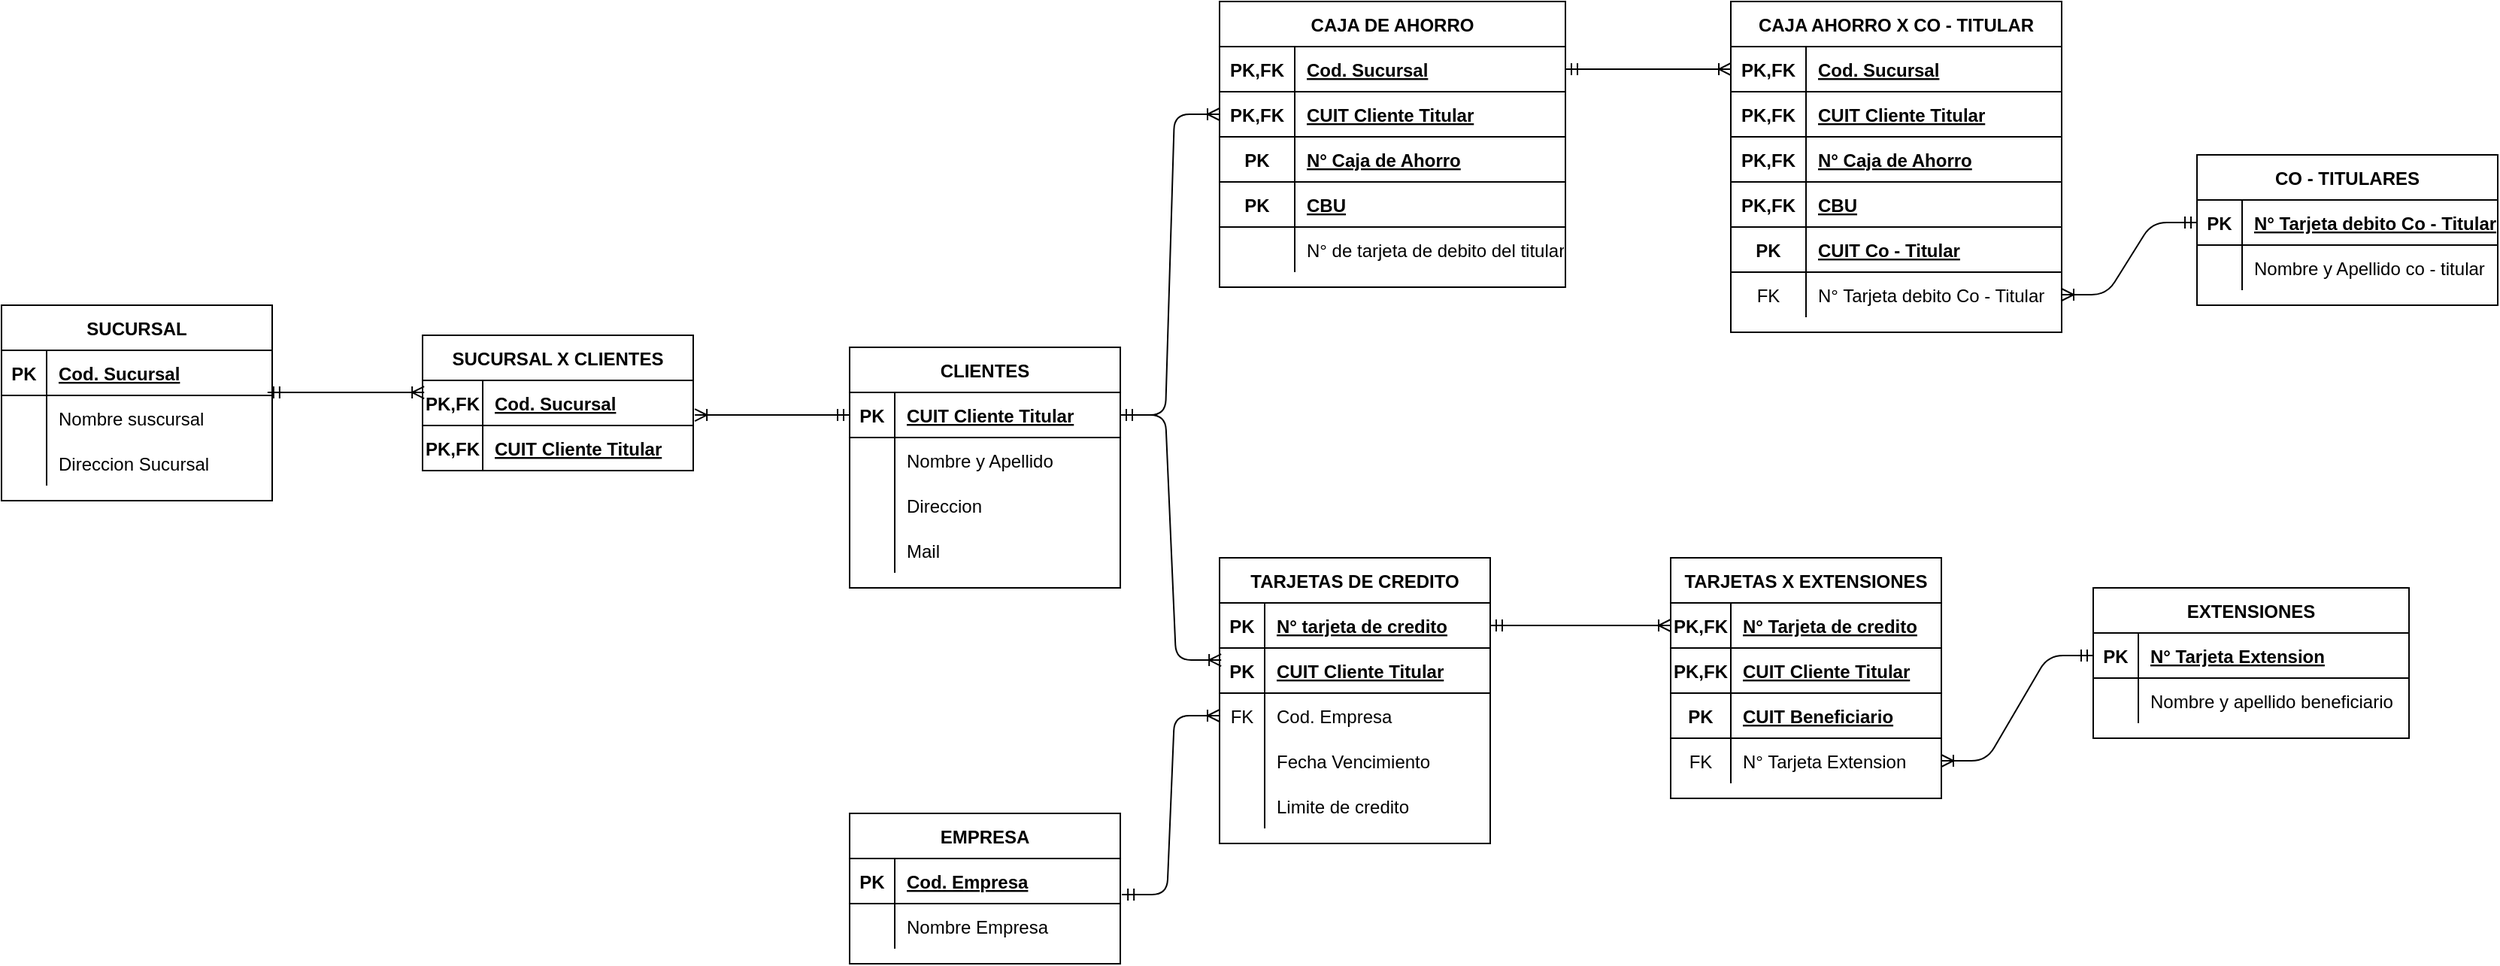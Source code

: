 <mxfile version="14.6.11" type="device"><diagram id="EV-oGZuWBjuvt_11AHQm" name="Page-1"><mxGraphModel dx="2165" dy="820" grid="1" gridSize="10" guides="1" tooltips="1" connect="1" arrows="1" fold="1" page="1" pageScale="1" pageWidth="827" pageHeight="1169" math="0" shadow="0"><root><mxCell id="0"/><mxCell id="1" parent="0"/><mxCell id="aunFWrUsewUqZEyAEipc-52" value="" style="edgeStyle=entityRelationEdgeStyle;fontSize=12;html=1;endArrow=ERoneToMany;startArrow=ERmandOne;exitX=0.983;exitY=-0.067;exitDx=0;exitDy=0;entryX=0.006;entryY=0.267;entryDx=0;entryDy=0;exitPerimeter=0;entryPerimeter=0;" edge="1" parent="1" source="aunFWrUsewUqZEyAEipc-62" target="aunFWrUsewUqZEyAEipc-72"><mxGeometry width="100" height="100" relative="1" as="geometry"><mxPoint x="50" y="441" as="sourcePoint"/><mxPoint x="150" y="441" as="targetPoint"/></mxGeometry></mxCell><mxCell id="aunFWrUsewUqZEyAEipc-58" value="SUCURSAL" style="shape=table;startSize=30;container=1;collapsible=1;childLayout=tableLayout;fixedRows=1;rowLines=0;fontStyle=1;align=center;resizeLast=1;" vertex="1" parent="1"><mxGeometry x="-150" y="382" width="180" height="130" as="geometry"/></mxCell><mxCell id="aunFWrUsewUqZEyAEipc-59" value="" style="shape=partialRectangle;collapsible=0;dropTarget=0;pointerEvents=0;fillColor=none;top=0;left=0;bottom=1;right=0;points=[[0,0.5],[1,0.5]];portConstraint=eastwest;" vertex="1" parent="aunFWrUsewUqZEyAEipc-58"><mxGeometry y="30" width="180" height="30" as="geometry"/></mxCell><mxCell id="aunFWrUsewUqZEyAEipc-60" value="PK" style="shape=partialRectangle;connectable=0;fillColor=none;top=0;left=0;bottom=0;right=0;fontStyle=1;overflow=hidden;" vertex="1" parent="aunFWrUsewUqZEyAEipc-59"><mxGeometry width="30" height="30" as="geometry"/></mxCell><mxCell id="aunFWrUsewUqZEyAEipc-61" value="Cod. Sucursal" style="shape=partialRectangle;connectable=0;fillColor=none;top=0;left=0;bottom=0;right=0;align=left;spacingLeft=6;fontStyle=5;overflow=hidden;" vertex="1" parent="aunFWrUsewUqZEyAEipc-59"><mxGeometry x="30" width="150" height="30" as="geometry"/></mxCell><mxCell id="aunFWrUsewUqZEyAEipc-62" value="" style="shape=partialRectangle;collapsible=0;dropTarget=0;pointerEvents=0;fillColor=none;top=0;left=0;bottom=0;right=0;points=[[0,0.5],[1,0.5]];portConstraint=eastwest;" vertex="1" parent="aunFWrUsewUqZEyAEipc-58"><mxGeometry y="60" width="180" height="30" as="geometry"/></mxCell><mxCell id="aunFWrUsewUqZEyAEipc-63" value="" style="shape=partialRectangle;connectable=0;fillColor=none;top=0;left=0;bottom=0;right=0;editable=1;overflow=hidden;" vertex="1" parent="aunFWrUsewUqZEyAEipc-62"><mxGeometry width="30" height="30" as="geometry"/></mxCell><mxCell id="aunFWrUsewUqZEyAEipc-64" value="Nombre suscursal" style="shape=partialRectangle;connectable=0;fillColor=none;top=0;left=0;bottom=0;right=0;align=left;spacingLeft=6;overflow=hidden;" vertex="1" parent="aunFWrUsewUqZEyAEipc-62"><mxGeometry x="30" width="150" height="30" as="geometry"/></mxCell><mxCell id="aunFWrUsewUqZEyAEipc-65" value="" style="shape=partialRectangle;collapsible=0;dropTarget=0;pointerEvents=0;fillColor=none;top=0;left=0;bottom=0;right=0;points=[[0,0.5],[1,0.5]];portConstraint=eastwest;" vertex="1" parent="aunFWrUsewUqZEyAEipc-58"><mxGeometry y="90" width="180" height="30" as="geometry"/></mxCell><mxCell id="aunFWrUsewUqZEyAEipc-66" value="" style="shape=partialRectangle;connectable=0;fillColor=none;top=0;left=0;bottom=0;right=0;editable=1;overflow=hidden;" vertex="1" parent="aunFWrUsewUqZEyAEipc-65"><mxGeometry width="30" height="30" as="geometry"/></mxCell><mxCell id="aunFWrUsewUqZEyAEipc-67" value="Direccion Sucursal" style="shape=partialRectangle;connectable=0;fillColor=none;top=0;left=0;bottom=0;right=0;align=left;spacingLeft=6;overflow=hidden;" vertex="1" parent="aunFWrUsewUqZEyAEipc-65"><mxGeometry x="30" width="150" height="30" as="geometry"/></mxCell><mxCell id="aunFWrUsewUqZEyAEipc-71" value="SUCURSAL X CLIENTES" style="shape=table;startSize=30;container=1;collapsible=1;childLayout=tableLayout;fixedRows=1;rowLines=0;fontStyle=1;align=center;resizeLast=1;" vertex="1" parent="1"><mxGeometry x="130" y="402" width="180" height="90" as="geometry"/></mxCell><mxCell id="aunFWrUsewUqZEyAEipc-72" value="" style="shape=partialRectangle;collapsible=0;dropTarget=0;pointerEvents=0;fillColor=none;top=0;left=0;bottom=1;right=0;points=[[0,0.5],[1,0.5]];portConstraint=eastwest;" vertex="1" parent="aunFWrUsewUqZEyAEipc-71"><mxGeometry y="30" width="180" height="30" as="geometry"/></mxCell><mxCell id="aunFWrUsewUqZEyAEipc-73" value="PK,FK" style="shape=partialRectangle;connectable=0;fillColor=none;top=0;left=0;bottom=0;right=0;fontStyle=1;overflow=hidden;" vertex="1" parent="aunFWrUsewUqZEyAEipc-72"><mxGeometry width="40" height="30" as="geometry"/></mxCell><mxCell id="aunFWrUsewUqZEyAEipc-74" value="Cod. Sucursal" style="shape=partialRectangle;connectable=0;fillColor=none;top=0;left=0;bottom=0;right=0;align=left;spacingLeft=6;fontStyle=5;overflow=hidden;" vertex="1" parent="aunFWrUsewUqZEyAEipc-72"><mxGeometry x="40" width="140" height="30" as="geometry"/></mxCell><mxCell id="aunFWrUsewUqZEyAEipc-84" value="" style="shape=partialRectangle;collapsible=0;dropTarget=0;pointerEvents=0;fillColor=none;top=0;left=0;bottom=1;right=0;points=[[0,0.5],[1,0.5]];portConstraint=eastwest;" vertex="1" parent="aunFWrUsewUqZEyAEipc-71"><mxGeometry y="60" width="180" height="30" as="geometry"/></mxCell><mxCell id="aunFWrUsewUqZEyAEipc-85" value="PK,FK" style="shape=partialRectangle;connectable=0;fillColor=none;top=0;left=0;bottom=0;right=0;fontStyle=1;overflow=hidden;" vertex="1" parent="aunFWrUsewUqZEyAEipc-84"><mxGeometry width="40" height="30" as="geometry"/></mxCell><mxCell id="aunFWrUsewUqZEyAEipc-86" value="CUIT Cliente Titular" style="shape=partialRectangle;connectable=0;fillColor=none;top=0;left=0;bottom=0;right=0;align=left;spacingLeft=6;fontStyle=5;overflow=hidden;" vertex="1" parent="aunFWrUsewUqZEyAEipc-84"><mxGeometry x="40" width="140" height="30" as="geometry"/></mxCell><mxCell id="aunFWrUsewUqZEyAEipc-87" value="CLIENTES" style="shape=table;startSize=30;container=1;collapsible=1;childLayout=tableLayout;fixedRows=1;rowLines=0;fontStyle=1;align=center;resizeLast=1;" vertex="1" parent="1"><mxGeometry x="414" y="410" width="180" height="160" as="geometry"/></mxCell><mxCell id="aunFWrUsewUqZEyAEipc-88" value="" style="shape=partialRectangle;collapsible=0;dropTarget=0;pointerEvents=0;fillColor=none;top=0;left=0;bottom=1;right=0;points=[[0,0.5],[1,0.5]];portConstraint=eastwest;" vertex="1" parent="aunFWrUsewUqZEyAEipc-87"><mxGeometry y="30" width="180" height="30" as="geometry"/></mxCell><mxCell id="aunFWrUsewUqZEyAEipc-89" value="PK" style="shape=partialRectangle;connectable=0;fillColor=none;top=0;left=0;bottom=0;right=0;fontStyle=1;overflow=hidden;" vertex="1" parent="aunFWrUsewUqZEyAEipc-88"><mxGeometry width="30" height="30" as="geometry"/></mxCell><mxCell id="aunFWrUsewUqZEyAEipc-90" value="CUIT Cliente Titular" style="shape=partialRectangle;connectable=0;fillColor=none;top=0;left=0;bottom=0;right=0;align=left;spacingLeft=6;fontStyle=5;overflow=hidden;" vertex="1" parent="aunFWrUsewUqZEyAEipc-88"><mxGeometry x="30" width="150" height="30" as="geometry"/></mxCell><mxCell id="aunFWrUsewUqZEyAEipc-91" value="" style="shape=partialRectangle;collapsible=0;dropTarget=0;pointerEvents=0;fillColor=none;top=0;left=0;bottom=0;right=0;points=[[0,0.5],[1,0.5]];portConstraint=eastwest;" vertex="1" parent="aunFWrUsewUqZEyAEipc-87"><mxGeometry y="60" width="180" height="30" as="geometry"/></mxCell><mxCell id="aunFWrUsewUqZEyAEipc-92" value="" style="shape=partialRectangle;connectable=0;fillColor=none;top=0;left=0;bottom=0;right=0;editable=1;overflow=hidden;" vertex="1" parent="aunFWrUsewUqZEyAEipc-91"><mxGeometry width="30" height="30" as="geometry"/></mxCell><mxCell id="aunFWrUsewUqZEyAEipc-93" value="Nombre y Apellido" style="shape=partialRectangle;connectable=0;fillColor=none;top=0;left=0;bottom=0;right=0;align=left;spacingLeft=6;overflow=hidden;" vertex="1" parent="aunFWrUsewUqZEyAEipc-91"><mxGeometry x="30" width="150" height="30" as="geometry"/></mxCell><mxCell id="aunFWrUsewUqZEyAEipc-94" value="" style="shape=partialRectangle;collapsible=0;dropTarget=0;pointerEvents=0;fillColor=none;top=0;left=0;bottom=0;right=0;points=[[0,0.5],[1,0.5]];portConstraint=eastwest;" vertex="1" parent="aunFWrUsewUqZEyAEipc-87"><mxGeometry y="90" width="180" height="30" as="geometry"/></mxCell><mxCell id="aunFWrUsewUqZEyAEipc-95" value="" style="shape=partialRectangle;connectable=0;fillColor=none;top=0;left=0;bottom=0;right=0;editable=1;overflow=hidden;" vertex="1" parent="aunFWrUsewUqZEyAEipc-94"><mxGeometry width="30" height="30" as="geometry"/></mxCell><mxCell id="aunFWrUsewUqZEyAEipc-96" value="Direccion" style="shape=partialRectangle;connectable=0;fillColor=none;top=0;left=0;bottom=0;right=0;align=left;spacingLeft=6;overflow=hidden;" vertex="1" parent="aunFWrUsewUqZEyAEipc-94"><mxGeometry x="30" width="150" height="30" as="geometry"/></mxCell><mxCell id="aunFWrUsewUqZEyAEipc-97" value="" style="shape=partialRectangle;collapsible=0;dropTarget=0;pointerEvents=0;fillColor=none;top=0;left=0;bottom=0;right=0;points=[[0,0.5],[1,0.5]];portConstraint=eastwest;" vertex="1" parent="aunFWrUsewUqZEyAEipc-87"><mxGeometry y="120" width="180" height="30" as="geometry"/></mxCell><mxCell id="aunFWrUsewUqZEyAEipc-98" value="" style="shape=partialRectangle;connectable=0;fillColor=none;top=0;left=0;bottom=0;right=0;editable=1;overflow=hidden;" vertex="1" parent="aunFWrUsewUqZEyAEipc-97"><mxGeometry width="30" height="30" as="geometry"/></mxCell><mxCell id="aunFWrUsewUqZEyAEipc-99" value="Mail" style="shape=partialRectangle;connectable=0;fillColor=none;top=0;left=0;bottom=0;right=0;align=left;spacingLeft=6;overflow=hidden;" vertex="1" parent="aunFWrUsewUqZEyAEipc-97"><mxGeometry x="30" width="150" height="30" as="geometry"/></mxCell><mxCell id="aunFWrUsewUqZEyAEipc-101" value="" style="edgeStyle=entityRelationEdgeStyle;fontSize=12;html=1;endArrow=ERoneToMany;startArrow=ERmandOne;exitX=0;exitY=0.5;exitDx=0;exitDy=0;entryX=1.006;entryY=0.767;entryDx=0;entryDy=0;entryPerimeter=0;" edge="1" parent="1" source="aunFWrUsewUqZEyAEipc-88" target="aunFWrUsewUqZEyAEipc-72"><mxGeometry width="100" height="100" relative="1" as="geometry"><mxPoint x="-20" y="570" as="sourcePoint"/><mxPoint x="80" y="470" as="targetPoint"/></mxGeometry></mxCell><mxCell id="aunFWrUsewUqZEyAEipc-102" value="TARJETAS DE CREDITO" style="shape=table;startSize=30;container=1;collapsible=1;childLayout=tableLayout;fixedRows=1;rowLines=0;fontStyle=1;align=center;resizeLast=1;" vertex="1" parent="1"><mxGeometry x="660" y="550" width="180" height="190" as="geometry"/></mxCell><mxCell id="aunFWrUsewUqZEyAEipc-103" value="" style="shape=partialRectangle;collapsible=0;dropTarget=0;pointerEvents=0;fillColor=none;top=0;left=0;bottom=1;right=0;points=[[0,0.5],[1,0.5]];portConstraint=eastwest;" vertex="1" parent="aunFWrUsewUqZEyAEipc-102"><mxGeometry y="30" width="180" height="30" as="geometry"/></mxCell><mxCell id="aunFWrUsewUqZEyAEipc-104" value="PK" style="shape=partialRectangle;connectable=0;fillColor=none;top=0;left=0;bottom=0;right=0;fontStyle=1;overflow=hidden;" vertex="1" parent="aunFWrUsewUqZEyAEipc-103"><mxGeometry width="30" height="30" as="geometry"/></mxCell><mxCell id="aunFWrUsewUqZEyAEipc-105" value="N° tarjeta de credito" style="shape=partialRectangle;connectable=0;fillColor=none;top=0;left=0;bottom=0;right=0;align=left;spacingLeft=6;fontStyle=5;overflow=hidden;" vertex="1" parent="aunFWrUsewUqZEyAEipc-103"><mxGeometry x="30" width="150" height="30" as="geometry"/></mxCell><mxCell id="aunFWrUsewUqZEyAEipc-134" value="" style="shape=partialRectangle;collapsible=0;dropTarget=0;pointerEvents=0;fillColor=none;top=0;left=0;bottom=1;right=0;points=[[0,0.5],[1,0.5]];portConstraint=eastwest;" vertex="1" parent="aunFWrUsewUqZEyAEipc-102"><mxGeometry y="60" width="180" height="30" as="geometry"/></mxCell><mxCell id="aunFWrUsewUqZEyAEipc-135" value="PK" style="shape=partialRectangle;connectable=0;fillColor=none;top=0;left=0;bottom=0;right=0;fontStyle=1;overflow=hidden;" vertex="1" parent="aunFWrUsewUqZEyAEipc-134"><mxGeometry width="30" height="30" as="geometry"/></mxCell><mxCell id="aunFWrUsewUqZEyAEipc-136" value="CUIT Cliente Titular" style="shape=partialRectangle;connectable=0;fillColor=none;top=0;left=0;bottom=0;right=0;align=left;spacingLeft=6;fontStyle=5;overflow=hidden;" vertex="1" parent="aunFWrUsewUqZEyAEipc-134"><mxGeometry x="30" width="150" height="30" as="geometry"/></mxCell><mxCell id="aunFWrUsewUqZEyAEipc-128" value="" style="shape=partialRectangle;collapsible=0;dropTarget=0;pointerEvents=0;fillColor=none;top=0;left=0;bottom=0;right=0;points=[[0,0.5],[1,0.5]];portConstraint=eastwest;" vertex="1" parent="aunFWrUsewUqZEyAEipc-102"><mxGeometry y="90" width="180" height="30" as="geometry"/></mxCell><mxCell id="aunFWrUsewUqZEyAEipc-129" value="FK" style="shape=partialRectangle;connectable=0;fillColor=none;top=0;left=0;bottom=0;right=0;fontStyle=0;overflow=hidden;" vertex="1" parent="aunFWrUsewUqZEyAEipc-128"><mxGeometry width="30" height="30" as="geometry"/></mxCell><mxCell id="aunFWrUsewUqZEyAEipc-130" value="Cod. Empresa" style="shape=partialRectangle;connectable=0;fillColor=none;top=0;left=0;bottom=0;right=0;align=left;spacingLeft=6;fontStyle=0;overflow=hidden;" vertex="1" parent="aunFWrUsewUqZEyAEipc-128"><mxGeometry x="30" width="150" height="30" as="geometry"/></mxCell><mxCell id="aunFWrUsewUqZEyAEipc-106" value="" style="shape=partialRectangle;collapsible=0;dropTarget=0;pointerEvents=0;fillColor=none;top=0;left=0;bottom=0;right=0;points=[[0,0.5],[1,0.5]];portConstraint=eastwest;" vertex="1" parent="aunFWrUsewUqZEyAEipc-102"><mxGeometry y="120" width="180" height="30" as="geometry"/></mxCell><mxCell id="aunFWrUsewUqZEyAEipc-107" value="" style="shape=partialRectangle;connectable=0;fillColor=none;top=0;left=0;bottom=0;right=0;editable=1;overflow=hidden;" vertex="1" parent="aunFWrUsewUqZEyAEipc-106"><mxGeometry width="30" height="30" as="geometry"/></mxCell><mxCell id="aunFWrUsewUqZEyAEipc-108" value="Fecha Vencimiento" style="shape=partialRectangle;connectable=0;fillColor=none;top=0;left=0;bottom=0;right=0;align=left;spacingLeft=6;overflow=hidden;" vertex="1" parent="aunFWrUsewUqZEyAEipc-106"><mxGeometry x="30" width="150" height="30" as="geometry"/></mxCell><mxCell id="aunFWrUsewUqZEyAEipc-109" value="" style="shape=partialRectangle;collapsible=0;dropTarget=0;pointerEvents=0;fillColor=none;top=0;left=0;bottom=0;right=0;points=[[0,0.5],[1,0.5]];portConstraint=eastwest;" vertex="1" parent="aunFWrUsewUqZEyAEipc-102"><mxGeometry y="150" width="180" height="30" as="geometry"/></mxCell><mxCell id="aunFWrUsewUqZEyAEipc-110" value="" style="shape=partialRectangle;connectable=0;fillColor=none;top=0;left=0;bottom=0;right=0;editable=1;overflow=hidden;" vertex="1" parent="aunFWrUsewUqZEyAEipc-109"><mxGeometry width="30" height="30" as="geometry"/></mxCell><mxCell id="aunFWrUsewUqZEyAEipc-111" value="Limite de credito" style="shape=partialRectangle;connectable=0;fillColor=none;top=0;left=0;bottom=0;right=0;align=left;spacingLeft=6;overflow=hidden;" vertex="1" parent="aunFWrUsewUqZEyAEipc-109"><mxGeometry x="30" width="150" height="30" as="geometry"/></mxCell><mxCell id="aunFWrUsewUqZEyAEipc-115" value="EMPRESA" style="shape=table;startSize=30;container=1;collapsible=1;childLayout=tableLayout;fixedRows=1;rowLines=0;fontStyle=1;align=center;resizeLast=1;" vertex="1" parent="1"><mxGeometry x="414" y="720" width="180" height="100" as="geometry"/></mxCell><mxCell id="aunFWrUsewUqZEyAEipc-116" value="" style="shape=partialRectangle;collapsible=0;dropTarget=0;pointerEvents=0;fillColor=none;top=0;left=0;bottom=1;right=0;points=[[0,0.5],[1,0.5]];portConstraint=eastwest;" vertex="1" parent="aunFWrUsewUqZEyAEipc-115"><mxGeometry y="30" width="180" height="30" as="geometry"/></mxCell><mxCell id="aunFWrUsewUqZEyAEipc-117" value="PK" style="shape=partialRectangle;connectable=0;fillColor=none;top=0;left=0;bottom=0;right=0;fontStyle=1;overflow=hidden;" vertex="1" parent="aunFWrUsewUqZEyAEipc-116"><mxGeometry width="30" height="30" as="geometry"/></mxCell><mxCell id="aunFWrUsewUqZEyAEipc-118" value="Cod. Empresa" style="shape=partialRectangle;connectable=0;fillColor=none;top=0;left=0;bottom=0;right=0;align=left;spacingLeft=6;fontStyle=5;overflow=hidden;" vertex="1" parent="aunFWrUsewUqZEyAEipc-116"><mxGeometry x="30" width="150" height="30" as="geometry"/></mxCell><mxCell id="aunFWrUsewUqZEyAEipc-119" value="" style="shape=partialRectangle;collapsible=0;dropTarget=0;pointerEvents=0;fillColor=none;top=0;left=0;bottom=0;right=0;points=[[0,0.5],[1,0.5]];portConstraint=eastwest;" vertex="1" parent="aunFWrUsewUqZEyAEipc-115"><mxGeometry y="60" width="180" height="30" as="geometry"/></mxCell><mxCell id="aunFWrUsewUqZEyAEipc-120" value="" style="shape=partialRectangle;connectable=0;fillColor=none;top=0;left=0;bottom=0;right=0;editable=1;overflow=hidden;" vertex="1" parent="aunFWrUsewUqZEyAEipc-119"><mxGeometry width="30" height="30" as="geometry"/></mxCell><mxCell id="aunFWrUsewUqZEyAEipc-121" value="Nombre Empresa" style="shape=partialRectangle;connectable=0;fillColor=none;top=0;left=0;bottom=0;right=0;align=left;spacingLeft=6;overflow=hidden;" vertex="1" parent="aunFWrUsewUqZEyAEipc-119"><mxGeometry x="30" width="150" height="30" as="geometry"/></mxCell><mxCell id="aunFWrUsewUqZEyAEipc-137" value="" style="edgeStyle=entityRelationEdgeStyle;fontSize=12;html=1;endArrow=ERoneToMany;startArrow=ERmandOne;exitX=1.006;exitY=0.8;exitDx=0;exitDy=0;exitPerimeter=0;entryX=0;entryY=0.5;entryDx=0;entryDy=0;" edge="1" parent="1" source="aunFWrUsewUqZEyAEipc-116" target="aunFWrUsewUqZEyAEipc-128"><mxGeometry width="100" height="100" relative="1" as="geometry"><mxPoint x="290" y="770" as="sourcePoint"/><mxPoint x="390" y="670" as="targetPoint"/></mxGeometry></mxCell><mxCell id="aunFWrUsewUqZEyAEipc-138" value="" style="edgeStyle=entityRelationEdgeStyle;fontSize=12;html=1;endArrow=ERoneToMany;startArrow=ERmandOne;exitX=1;exitY=0.5;exitDx=0;exitDy=0;entryX=0.006;entryY=0.267;entryDx=0;entryDy=0;entryPerimeter=0;" edge="1" parent="1" source="aunFWrUsewUqZEyAEipc-88" target="aunFWrUsewUqZEyAEipc-134"><mxGeometry width="100" height="100" relative="1" as="geometry"><mxPoint x="660" y="530" as="sourcePoint"/><mxPoint x="760" y="430" as="targetPoint"/></mxGeometry></mxCell><mxCell id="aunFWrUsewUqZEyAEipc-139" value="CAJA DE AHORRO" style="shape=table;startSize=30;container=1;collapsible=1;childLayout=tableLayout;fixedRows=1;rowLines=0;fontStyle=1;align=center;resizeLast=1;" vertex="1" parent="1"><mxGeometry x="660" y="180" width="230" height="190" as="geometry"/></mxCell><mxCell id="aunFWrUsewUqZEyAEipc-140" value="" style="shape=partialRectangle;collapsible=0;dropTarget=0;pointerEvents=0;fillColor=none;top=0;left=0;bottom=1;right=0;points=[[0,0.5],[1,0.5]];portConstraint=eastwest;" vertex="1" parent="aunFWrUsewUqZEyAEipc-139"><mxGeometry y="30" width="230" height="30" as="geometry"/></mxCell><mxCell id="aunFWrUsewUqZEyAEipc-141" value="PK,FK" style="shape=partialRectangle;connectable=0;fillColor=none;top=0;left=0;bottom=0;right=0;fontStyle=1;overflow=hidden;" vertex="1" parent="aunFWrUsewUqZEyAEipc-140"><mxGeometry width="50" height="30" as="geometry"/></mxCell><mxCell id="aunFWrUsewUqZEyAEipc-142" value="Cod. Sucursal" style="shape=partialRectangle;connectable=0;fillColor=none;top=0;left=0;bottom=0;right=0;align=left;spacingLeft=6;fontStyle=5;overflow=hidden;" vertex="1" parent="aunFWrUsewUqZEyAEipc-140"><mxGeometry x="50" width="180" height="30" as="geometry"/></mxCell><mxCell id="aunFWrUsewUqZEyAEipc-155" value="" style="shape=partialRectangle;collapsible=0;dropTarget=0;pointerEvents=0;fillColor=none;top=0;left=0;bottom=1;right=0;points=[[0,0.5],[1,0.5]];portConstraint=eastwest;" vertex="1" parent="aunFWrUsewUqZEyAEipc-139"><mxGeometry y="60" width="230" height="30" as="geometry"/></mxCell><mxCell id="aunFWrUsewUqZEyAEipc-156" value="PK,FK" style="shape=partialRectangle;connectable=0;fillColor=none;top=0;left=0;bottom=0;right=0;fontStyle=1;overflow=hidden;" vertex="1" parent="aunFWrUsewUqZEyAEipc-155"><mxGeometry width="50" height="30" as="geometry"/></mxCell><mxCell id="aunFWrUsewUqZEyAEipc-157" value="CUIT Cliente Titular" style="shape=partialRectangle;connectable=0;fillColor=none;top=0;left=0;bottom=0;right=0;align=left;spacingLeft=6;fontStyle=5;overflow=hidden;" vertex="1" parent="aunFWrUsewUqZEyAEipc-155"><mxGeometry x="50" width="180" height="30" as="geometry"/></mxCell><mxCell id="aunFWrUsewUqZEyAEipc-152" value="" style="shape=partialRectangle;collapsible=0;dropTarget=0;pointerEvents=0;fillColor=none;top=0;left=0;bottom=1;right=0;points=[[0,0.5],[1,0.5]];portConstraint=eastwest;" vertex="1" parent="aunFWrUsewUqZEyAEipc-139"><mxGeometry y="90" width="230" height="30" as="geometry"/></mxCell><mxCell id="aunFWrUsewUqZEyAEipc-153" value="PK" style="shape=partialRectangle;connectable=0;fillColor=none;top=0;left=0;bottom=0;right=0;fontStyle=1;overflow=hidden;" vertex="1" parent="aunFWrUsewUqZEyAEipc-152"><mxGeometry width="50" height="30" as="geometry"/></mxCell><mxCell id="aunFWrUsewUqZEyAEipc-154" value="N° Caja de Ahorro" style="shape=partialRectangle;connectable=0;fillColor=none;top=0;left=0;bottom=0;right=0;align=left;spacingLeft=6;fontStyle=5;overflow=hidden;" vertex="1" parent="aunFWrUsewUqZEyAEipc-152"><mxGeometry x="50" width="180" height="30" as="geometry"/></mxCell><mxCell id="aunFWrUsewUqZEyAEipc-158" value="" style="shape=partialRectangle;collapsible=0;dropTarget=0;pointerEvents=0;fillColor=none;top=0;left=0;bottom=1;right=0;points=[[0,0.5],[1,0.5]];portConstraint=eastwest;" vertex="1" parent="aunFWrUsewUqZEyAEipc-139"><mxGeometry y="120" width="230" height="30" as="geometry"/></mxCell><mxCell id="aunFWrUsewUqZEyAEipc-159" value="PK" style="shape=partialRectangle;connectable=0;fillColor=none;top=0;left=0;bottom=0;right=0;fontStyle=1;overflow=hidden;" vertex="1" parent="aunFWrUsewUqZEyAEipc-158"><mxGeometry width="50" height="30" as="geometry"/></mxCell><mxCell id="aunFWrUsewUqZEyAEipc-160" value="CBU" style="shape=partialRectangle;connectable=0;fillColor=none;top=0;left=0;bottom=0;right=0;align=left;spacingLeft=6;fontStyle=5;overflow=hidden;" vertex="1" parent="aunFWrUsewUqZEyAEipc-158"><mxGeometry x="50" width="180" height="30" as="geometry"/></mxCell><mxCell id="aunFWrUsewUqZEyAEipc-143" value="" style="shape=partialRectangle;collapsible=0;dropTarget=0;pointerEvents=0;fillColor=none;top=0;left=0;bottom=0;right=0;points=[[0,0.5],[1,0.5]];portConstraint=eastwest;" vertex="1" parent="aunFWrUsewUqZEyAEipc-139"><mxGeometry y="150" width="230" height="30" as="geometry"/></mxCell><mxCell id="aunFWrUsewUqZEyAEipc-144" value="" style="shape=partialRectangle;connectable=0;fillColor=none;top=0;left=0;bottom=0;right=0;editable=1;overflow=hidden;" vertex="1" parent="aunFWrUsewUqZEyAEipc-143"><mxGeometry width="50" height="30" as="geometry"/></mxCell><mxCell id="aunFWrUsewUqZEyAEipc-145" value="N° de tarjeta de debito del titular" style="shape=partialRectangle;connectable=0;fillColor=none;top=0;left=0;bottom=0;right=0;align=left;spacingLeft=6;overflow=hidden;" vertex="1" parent="aunFWrUsewUqZEyAEipc-143"><mxGeometry x="50" width="180" height="30" as="geometry"/></mxCell><mxCell id="aunFWrUsewUqZEyAEipc-161" value="" style="edgeStyle=entityRelationEdgeStyle;fontSize=12;html=1;endArrow=ERoneToMany;startArrow=ERmandOne;exitX=1;exitY=0.5;exitDx=0;exitDy=0;" edge="1" parent="1" source="aunFWrUsewUqZEyAEipc-88" target="aunFWrUsewUqZEyAEipc-155"><mxGeometry width="100" height="100" relative="1" as="geometry"><mxPoint x="610" y="444" as="sourcePoint"/><mxPoint x="710" y="344" as="targetPoint"/></mxGeometry></mxCell><mxCell id="aunFWrUsewUqZEyAEipc-162" value="TARJETAS X EXTENSIONES" style="shape=table;startSize=30;container=1;collapsible=1;childLayout=tableLayout;fixedRows=1;rowLines=0;fontStyle=1;align=center;resizeLast=1;" vertex="1" parent="1"><mxGeometry x="960" y="550" width="180" height="160" as="geometry"/></mxCell><mxCell id="aunFWrUsewUqZEyAEipc-163" value="" style="shape=partialRectangle;collapsible=0;dropTarget=0;pointerEvents=0;fillColor=none;top=0;left=0;bottom=1;right=0;points=[[0,0.5],[1,0.5]];portConstraint=eastwest;" vertex="1" parent="aunFWrUsewUqZEyAEipc-162"><mxGeometry y="30" width="180" height="30" as="geometry"/></mxCell><mxCell id="aunFWrUsewUqZEyAEipc-164" value="PK,FK" style="shape=partialRectangle;connectable=0;fillColor=none;top=0;left=0;bottom=0;right=0;fontStyle=1;overflow=hidden;" vertex="1" parent="aunFWrUsewUqZEyAEipc-163"><mxGeometry width="40" height="30" as="geometry"/></mxCell><mxCell id="aunFWrUsewUqZEyAEipc-165" value="N° Tarjeta de credito" style="shape=partialRectangle;connectable=0;fillColor=none;top=0;left=0;bottom=0;right=0;align=left;spacingLeft=6;fontStyle=5;overflow=hidden;" vertex="1" parent="aunFWrUsewUqZEyAEipc-163"><mxGeometry x="40" width="140" height="30" as="geometry"/></mxCell><mxCell id="aunFWrUsewUqZEyAEipc-182" value="" style="shape=partialRectangle;collapsible=0;dropTarget=0;pointerEvents=0;fillColor=none;top=0;left=0;bottom=1;right=0;points=[[0,0.5],[1,0.5]];portConstraint=eastwest;" vertex="1" parent="aunFWrUsewUqZEyAEipc-162"><mxGeometry y="60" width="180" height="30" as="geometry"/></mxCell><mxCell id="aunFWrUsewUqZEyAEipc-183" value="PK,FK" style="shape=partialRectangle;connectable=0;fillColor=none;top=0;left=0;bottom=0;right=0;fontStyle=1;overflow=hidden;" vertex="1" parent="aunFWrUsewUqZEyAEipc-182"><mxGeometry width="40" height="30" as="geometry"/></mxCell><mxCell id="aunFWrUsewUqZEyAEipc-184" value="CUIT Cliente Titular" style="shape=partialRectangle;connectable=0;fillColor=none;top=0;left=0;bottom=0;right=0;align=left;spacingLeft=6;fontStyle=5;overflow=hidden;" vertex="1" parent="aunFWrUsewUqZEyAEipc-182"><mxGeometry x="40" width="140" height="30" as="geometry"/></mxCell><mxCell id="aunFWrUsewUqZEyAEipc-203" value="" style="shape=partialRectangle;collapsible=0;dropTarget=0;pointerEvents=0;fillColor=none;top=0;left=0;bottom=1;right=0;points=[[0,0.5],[1,0.5]];portConstraint=eastwest;" vertex="1" parent="aunFWrUsewUqZEyAEipc-162"><mxGeometry y="90" width="180" height="30" as="geometry"/></mxCell><mxCell id="aunFWrUsewUqZEyAEipc-204" value="PK" style="shape=partialRectangle;connectable=0;fillColor=none;top=0;left=0;bottom=0;right=0;fontStyle=1;overflow=hidden;" vertex="1" parent="aunFWrUsewUqZEyAEipc-203"><mxGeometry width="40" height="30" as="geometry"/></mxCell><mxCell id="aunFWrUsewUqZEyAEipc-205" value="CUIT Beneficiario" style="shape=partialRectangle;connectable=0;fillColor=none;top=0;left=0;bottom=0;right=0;align=left;spacingLeft=6;fontStyle=5;overflow=hidden;" vertex="1" parent="aunFWrUsewUqZEyAEipc-203"><mxGeometry x="40" width="140" height="30" as="geometry"/></mxCell><mxCell id="aunFWrUsewUqZEyAEipc-198" value="" style="shape=partialRectangle;collapsible=0;dropTarget=0;pointerEvents=0;fillColor=none;top=0;left=0;bottom=0;right=0;points=[[0,0.5],[1,0.5]];portConstraint=eastwest;" vertex="1" parent="aunFWrUsewUqZEyAEipc-162"><mxGeometry y="120" width="180" height="30" as="geometry"/></mxCell><mxCell id="aunFWrUsewUqZEyAEipc-199" value="FK" style="shape=partialRectangle;connectable=0;fillColor=none;top=0;left=0;bottom=0;right=0;fontStyle=0;overflow=hidden;" vertex="1" parent="aunFWrUsewUqZEyAEipc-198"><mxGeometry width="40" height="30" as="geometry"/></mxCell><mxCell id="aunFWrUsewUqZEyAEipc-200" value="N° Tarjeta Extension" style="shape=partialRectangle;connectable=0;fillColor=none;top=0;left=0;bottom=0;right=0;align=left;spacingLeft=6;fontStyle=0;overflow=hidden;" vertex="1" parent="aunFWrUsewUqZEyAEipc-198"><mxGeometry x="40" width="140" height="30" as="geometry"/></mxCell><mxCell id="aunFWrUsewUqZEyAEipc-185" value="EXTENSIONES" style="shape=table;startSize=30;container=1;collapsible=1;childLayout=tableLayout;fixedRows=1;rowLines=0;fontStyle=1;align=center;resizeLast=1;" vertex="1" parent="1"><mxGeometry x="1241" y="570" width="210" height="100" as="geometry"/></mxCell><mxCell id="aunFWrUsewUqZEyAEipc-186" value="" style="shape=partialRectangle;collapsible=0;dropTarget=0;pointerEvents=0;fillColor=none;top=0;left=0;bottom=1;right=0;points=[[0,0.5],[1,0.5]];portConstraint=eastwest;" vertex="1" parent="aunFWrUsewUqZEyAEipc-185"><mxGeometry y="30" width="210" height="30" as="geometry"/></mxCell><mxCell id="aunFWrUsewUqZEyAEipc-187" value="PK" style="shape=partialRectangle;connectable=0;fillColor=none;top=0;left=0;bottom=0;right=0;fontStyle=1;overflow=hidden;" vertex="1" parent="aunFWrUsewUqZEyAEipc-186"><mxGeometry width="30" height="30" as="geometry"/></mxCell><mxCell id="aunFWrUsewUqZEyAEipc-188" value="N° Tarjeta Extension" style="shape=partialRectangle;connectable=0;fillColor=none;top=0;left=0;bottom=0;right=0;align=left;spacingLeft=6;fontStyle=5;overflow=hidden;" vertex="1" parent="aunFWrUsewUqZEyAEipc-186"><mxGeometry x="30" width="180" height="30" as="geometry"/></mxCell><mxCell id="aunFWrUsewUqZEyAEipc-192" value="" style="shape=partialRectangle;collapsible=0;dropTarget=0;pointerEvents=0;fillColor=none;top=0;left=0;bottom=0;right=0;points=[[0,0.5],[1,0.5]];portConstraint=eastwest;" vertex="1" parent="aunFWrUsewUqZEyAEipc-185"><mxGeometry y="60" width="210" height="30" as="geometry"/></mxCell><mxCell id="aunFWrUsewUqZEyAEipc-193" value="" style="shape=partialRectangle;connectable=0;fillColor=none;top=0;left=0;bottom=0;right=0;editable=1;overflow=hidden;" vertex="1" parent="aunFWrUsewUqZEyAEipc-192"><mxGeometry width="30" height="30" as="geometry"/></mxCell><mxCell id="aunFWrUsewUqZEyAEipc-194" value="Nombre y apellido beneficiario" style="shape=partialRectangle;connectable=0;fillColor=none;top=0;left=0;bottom=0;right=0;align=left;spacingLeft=6;overflow=hidden;" vertex="1" parent="aunFWrUsewUqZEyAEipc-192"><mxGeometry x="30" width="180" height="30" as="geometry"/></mxCell><mxCell id="aunFWrUsewUqZEyAEipc-201" value="" style="edgeStyle=entityRelationEdgeStyle;fontSize=12;html=1;endArrow=ERoneToMany;startArrow=ERmandOne;exitX=0;exitY=0.5;exitDx=0;exitDy=0;" edge="1" parent="1" source="aunFWrUsewUqZEyAEipc-186" target="aunFWrUsewUqZEyAEipc-198"><mxGeometry width="100" height="100" relative="1" as="geometry"><mxPoint x="1150" y="870" as="sourcePoint"/><mxPoint x="1250" y="770" as="targetPoint"/></mxGeometry></mxCell><mxCell id="aunFWrUsewUqZEyAEipc-202" value="" style="edgeStyle=entityRelationEdgeStyle;fontSize=12;html=1;endArrow=ERoneToMany;startArrow=ERmandOne;exitX=1;exitY=0.5;exitDx=0;exitDy=0;entryX=0;entryY=0.5;entryDx=0;entryDy=0;" edge="1" parent="1" source="aunFWrUsewUqZEyAEipc-103" target="aunFWrUsewUqZEyAEipc-163"><mxGeometry width="100" height="100" relative="1" as="geometry"><mxPoint x="900" y="620" as="sourcePoint"/><mxPoint x="1000" y="520" as="targetPoint"/></mxGeometry></mxCell><mxCell id="aunFWrUsewUqZEyAEipc-206" value="CO - TITULARES" style="shape=table;startSize=30;container=1;collapsible=1;childLayout=tableLayout;fixedRows=1;rowLines=0;fontStyle=1;align=center;resizeLast=1;" vertex="1" parent="1"><mxGeometry x="1310" y="282" width="200" height="100" as="geometry"/></mxCell><mxCell id="aunFWrUsewUqZEyAEipc-273" value="" style="shape=partialRectangle;collapsible=0;dropTarget=0;pointerEvents=0;fillColor=none;top=0;left=0;bottom=1;right=0;points=[[0,0.5],[1,0.5]];portConstraint=eastwest;" vertex="1" parent="aunFWrUsewUqZEyAEipc-206"><mxGeometry y="30" width="200" height="30" as="geometry"/></mxCell><mxCell id="aunFWrUsewUqZEyAEipc-274" value="PK" style="shape=partialRectangle;connectable=0;fillColor=none;top=0;left=0;bottom=0;right=0;fontStyle=1;overflow=hidden;" vertex="1" parent="aunFWrUsewUqZEyAEipc-273"><mxGeometry width="30" height="30" as="geometry"/></mxCell><mxCell id="aunFWrUsewUqZEyAEipc-275" value="N° Tarjeta debito Co - Titular" style="shape=partialRectangle;connectable=0;fillColor=none;top=0;left=0;bottom=0;right=0;align=left;spacingLeft=6;fontStyle=5;overflow=hidden;" vertex="1" parent="aunFWrUsewUqZEyAEipc-273"><mxGeometry x="30" width="170" height="30" as="geometry"/></mxCell><mxCell id="aunFWrUsewUqZEyAEipc-210" value="" style="shape=partialRectangle;collapsible=0;dropTarget=0;pointerEvents=0;fillColor=none;top=0;left=0;bottom=0;right=0;points=[[0,0.5],[1,0.5]];portConstraint=eastwest;" vertex="1" parent="aunFWrUsewUqZEyAEipc-206"><mxGeometry y="60" width="200" height="30" as="geometry"/></mxCell><mxCell id="aunFWrUsewUqZEyAEipc-211" value="" style="shape=partialRectangle;connectable=0;fillColor=none;top=0;left=0;bottom=0;right=0;editable=1;overflow=hidden;" vertex="1" parent="aunFWrUsewUqZEyAEipc-210"><mxGeometry width="30" height="30" as="geometry"/></mxCell><mxCell id="aunFWrUsewUqZEyAEipc-212" value="Nombre y Apellido co - titular" style="shape=partialRectangle;connectable=0;fillColor=none;top=0;left=0;bottom=0;right=0;align=left;spacingLeft=6;overflow=hidden;" vertex="1" parent="aunFWrUsewUqZEyAEipc-210"><mxGeometry x="30" width="170" height="30" as="geometry"/></mxCell><mxCell id="aunFWrUsewUqZEyAEipc-245" value="CAJA AHORRO X CO - TITULAR" style="shape=table;startSize=30;container=1;collapsible=1;childLayout=tableLayout;fixedRows=1;rowLines=0;fontStyle=1;align=center;resizeLast=1;" vertex="1" parent="1"><mxGeometry x="1000" y="180" width="220" height="220" as="geometry"/></mxCell><mxCell id="aunFWrUsewUqZEyAEipc-246" value="" style="shape=partialRectangle;collapsible=0;dropTarget=0;pointerEvents=0;fillColor=none;top=0;left=0;bottom=1;right=0;points=[[0,0.5],[1,0.5]];portConstraint=eastwest;" vertex="1" parent="aunFWrUsewUqZEyAEipc-245"><mxGeometry y="30" width="220" height="30" as="geometry"/></mxCell><mxCell id="aunFWrUsewUqZEyAEipc-247" value="PK,FK" style="shape=partialRectangle;connectable=0;fillColor=none;top=0;left=0;bottom=0;right=0;fontStyle=1;overflow=hidden;" vertex="1" parent="aunFWrUsewUqZEyAEipc-246"><mxGeometry width="50" height="30" as="geometry"/></mxCell><mxCell id="aunFWrUsewUqZEyAEipc-248" value="Cod. Sucursal" style="shape=partialRectangle;connectable=0;fillColor=none;top=0;left=0;bottom=0;right=0;align=left;spacingLeft=6;fontStyle=5;overflow=hidden;" vertex="1" parent="aunFWrUsewUqZEyAEipc-246"><mxGeometry x="50" width="170" height="30" as="geometry"/></mxCell><mxCell id="aunFWrUsewUqZEyAEipc-258" value="" style="shape=partialRectangle;collapsible=0;dropTarget=0;pointerEvents=0;fillColor=none;top=0;left=0;bottom=1;right=0;points=[[0,0.5],[1,0.5]];portConstraint=eastwest;" vertex="1" parent="aunFWrUsewUqZEyAEipc-245"><mxGeometry y="60" width="220" height="30" as="geometry"/></mxCell><mxCell id="aunFWrUsewUqZEyAEipc-259" value="PK,FK" style="shape=partialRectangle;connectable=0;fillColor=none;top=0;left=0;bottom=0;right=0;fontStyle=1;overflow=hidden;" vertex="1" parent="aunFWrUsewUqZEyAEipc-258"><mxGeometry width="50" height="30" as="geometry"/></mxCell><mxCell id="aunFWrUsewUqZEyAEipc-260" value="CUIT Cliente Titular" style="shape=partialRectangle;connectable=0;fillColor=none;top=0;left=0;bottom=0;right=0;align=left;spacingLeft=6;fontStyle=5;overflow=hidden;" vertex="1" parent="aunFWrUsewUqZEyAEipc-258"><mxGeometry x="50" width="170" height="30" as="geometry"/></mxCell><mxCell id="aunFWrUsewUqZEyAEipc-264" value="" style="shape=partialRectangle;collapsible=0;dropTarget=0;pointerEvents=0;fillColor=none;top=0;left=0;bottom=1;right=0;points=[[0,0.5],[1,0.5]];portConstraint=eastwest;" vertex="1" parent="aunFWrUsewUqZEyAEipc-245"><mxGeometry y="90" width="220" height="30" as="geometry"/></mxCell><mxCell id="aunFWrUsewUqZEyAEipc-265" value="PK,FK" style="shape=partialRectangle;connectable=0;fillColor=none;top=0;left=0;bottom=0;right=0;fontStyle=1;overflow=hidden;" vertex="1" parent="aunFWrUsewUqZEyAEipc-264"><mxGeometry width="50" height="30" as="geometry"/></mxCell><mxCell id="aunFWrUsewUqZEyAEipc-266" value="N° Caja de Ahorro" style="shape=partialRectangle;connectable=0;fillColor=none;top=0;left=0;bottom=0;right=0;align=left;spacingLeft=6;fontStyle=5;overflow=hidden;" vertex="1" parent="aunFWrUsewUqZEyAEipc-264"><mxGeometry x="50" width="170" height="30" as="geometry"/></mxCell><mxCell id="aunFWrUsewUqZEyAEipc-267" value="" style="shape=partialRectangle;collapsible=0;dropTarget=0;pointerEvents=0;fillColor=none;top=0;left=0;bottom=1;right=0;points=[[0,0.5],[1,0.5]];portConstraint=eastwest;" vertex="1" parent="aunFWrUsewUqZEyAEipc-245"><mxGeometry y="120" width="220" height="30" as="geometry"/></mxCell><mxCell id="aunFWrUsewUqZEyAEipc-268" value="PK,FK" style="shape=partialRectangle;connectable=0;fillColor=none;top=0;left=0;bottom=0;right=0;fontStyle=1;overflow=hidden;" vertex="1" parent="aunFWrUsewUqZEyAEipc-267"><mxGeometry width="50" height="30" as="geometry"/></mxCell><mxCell id="aunFWrUsewUqZEyAEipc-269" value="CBU" style="shape=partialRectangle;connectable=0;fillColor=none;top=0;left=0;bottom=0;right=0;align=left;spacingLeft=6;fontStyle=5;overflow=hidden;" vertex="1" parent="aunFWrUsewUqZEyAEipc-267"><mxGeometry x="50" width="170" height="30" as="geometry"/></mxCell><mxCell id="aunFWrUsewUqZEyAEipc-270" value="" style="shape=partialRectangle;collapsible=0;dropTarget=0;pointerEvents=0;fillColor=none;top=0;left=0;bottom=1;right=0;points=[[0,0.5],[1,0.5]];portConstraint=eastwest;" vertex="1" parent="aunFWrUsewUqZEyAEipc-245"><mxGeometry y="150" width="220" height="30" as="geometry"/></mxCell><mxCell id="aunFWrUsewUqZEyAEipc-271" value="PK" style="shape=partialRectangle;connectable=0;fillColor=none;top=0;left=0;bottom=0;right=0;fontStyle=1;overflow=hidden;" vertex="1" parent="aunFWrUsewUqZEyAEipc-270"><mxGeometry width="50" height="30" as="geometry"/></mxCell><mxCell id="aunFWrUsewUqZEyAEipc-272" value="CUIT Co - Titular" style="shape=partialRectangle;connectable=0;fillColor=none;top=0;left=0;bottom=0;right=0;align=left;spacingLeft=6;fontStyle=5;overflow=hidden;" vertex="1" parent="aunFWrUsewUqZEyAEipc-270"><mxGeometry x="50" width="170" height="30" as="geometry"/></mxCell><mxCell id="aunFWrUsewUqZEyAEipc-276" value="" style="shape=partialRectangle;collapsible=0;dropTarget=0;pointerEvents=0;fillColor=none;top=0;left=0;bottom=0;right=0;points=[[0,0.5],[1,0.5]];portConstraint=eastwest;" vertex="1" parent="aunFWrUsewUqZEyAEipc-245"><mxGeometry y="180" width="220" height="30" as="geometry"/></mxCell><mxCell id="aunFWrUsewUqZEyAEipc-277" value="FK" style="shape=partialRectangle;connectable=0;fillColor=none;top=0;left=0;bottom=0;right=0;fontStyle=0;overflow=hidden;" vertex="1" parent="aunFWrUsewUqZEyAEipc-276"><mxGeometry width="50" height="30" as="geometry"/></mxCell><mxCell id="aunFWrUsewUqZEyAEipc-278" value="N° Tarjeta debito Co - Titular" style="shape=partialRectangle;connectable=0;fillColor=none;top=0;left=0;bottom=0;right=0;align=left;spacingLeft=6;fontStyle=0;overflow=hidden;" vertex="1" parent="aunFWrUsewUqZEyAEipc-276"><mxGeometry x="50" width="170" height="30" as="geometry"/></mxCell><mxCell id="aunFWrUsewUqZEyAEipc-279" value="" style="edgeStyle=entityRelationEdgeStyle;fontSize=12;html=1;endArrow=ERoneToMany;startArrow=ERmandOne;exitX=1;exitY=0.5;exitDx=0;exitDy=0;entryX=0;entryY=0.5;entryDx=0;entryDy=0;" edge="1" parent="1" source="aunFWrUsewUqZEyAEipc-140" target="aunFWrUsewUqZEyAEipc-246"><mxGeometry width="100" height="100" relative="1" as="geometry"><mxPoint x="910" y="570" as="sourcePoint"/><mxPoint x="1010" y="470" as="targetPoint"/></mxGeometry></mxCell><mxCell id="aunFWrUsewUqZEyAEipc-280" value="" style="edgeStyle=entityRelationEdgeStyle;fontSize=12;html=1;endArrow=ERoneToMany;startArrow=ERmandOne;exitX=0;exitY=0.5;exitDx=0;exitDy=0;entryX=1;entryY=0.5;entryDx=0;entryDy=0;" edge="1" parent="1" source="aunFWrUsewUqZEyAEipc-273" target="aunFWrUsewUqZEyAEipc-276"><mxGeometry width="100" height="100" relative="1" as="geometry"><mxPoint x="910" y="570" as="sourcePoint"/><mxPoint x="1010" y="470" as="targetPoint"/></mxGeometry></mxCell></root></mxGraphModel></diagram></mxfile>